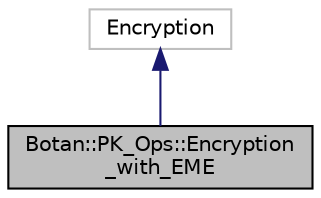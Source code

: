 digraph "Botan::PK_Ops::Encryption_with_EME"
{
  edge [fontname="Helvetica",fontsize="10",labelfontname="Helvetica",labelfontsize="10"];
  node [fontname="Helvetica",fontsize="10",shape=record];
  Node2 [label="Botan::PK_Ops::Encryption\l_with_EME",height=0.2,width=0.4,color="black", fillcolor="grey75", style="filled", fontcolor="black"];
  Node3 -> Node2 [dir="back",color="midnightblue",fontsize="10",style="solid",fontname="Helvetica"];
  Node3 [label="Encryption",height=0.2,width=0.4,color="grey75", fillcolor="white", style="filled"];
}
